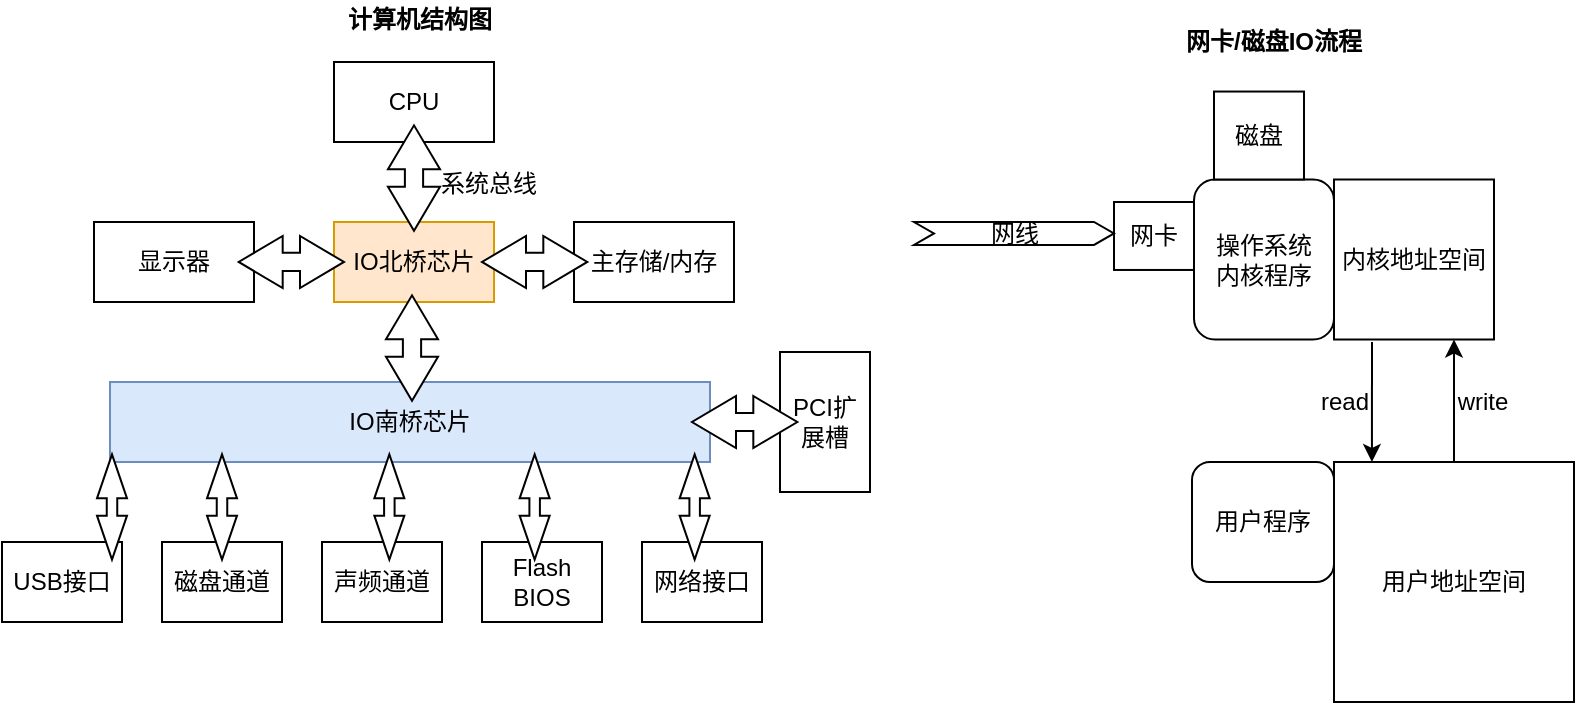<mxfile version="13.9.9" type="github">
  <diagram id="yQU9XVNkyh9_PEf1FD41" name="Page-1">
    <mxGraphModel dx="1422" dy="794" grid="1" gridSize="10" guides="1" tooltips="1" connect="1" arrows="1" fold="1" page="1" pageScale="1" pageWidth="827" pageHeight="1169" math="0" shadow="0">
      <root>
        <mxCell id="0" />
        <mxCell id="1" parent="0" />
        <mxCell id="0O0ggUQHUPl4NejqoUbk-1" value="IO北桥芯片" style="rounded=0;whiteSpace=wrap;html=1;fillColor=#ffe6cc;strokeColor=#d79b00;" parent="1" vertex="1">
          <mxGeometry x="191" y="120" width="80" height="40" as="geometry" />
        </mxCell>
        <mxCell id="0O0ggUQHUPl4NejqoUbk-2" value="CPU" style="rounded=0;whiteSpace=wrap;html=1;" parent="1" vertex="1">
          <mxGeometry x="191" y="40" width="80" height="40" as="geometry" />
        </mxCell>
        <mxCell id="0O0ggUQHUPl4NejqoUbk-3" value="显示器" style="rounded=0;whiteSpace=wrap;html=1;" parent="1" vertex="1">
          <mxGeometry x="71" y="120" width="80" height="40" as="geometry" />
        </mxCell>
        <mxCell id="0O0ggUQHUPl4NejqoUbk-4" value="主存储/内存" style="rounded=0;whiteSpace=wrap;html=1;" parent="1" vertex="1">
          <mxGeometry x="311" y="120" width="80" height="40" as="geometry" />
        </mxCell>
        <mxCell id="0O0ggUQHUPl4NejqoUbk-5" value="IO南桥芯片" style="rounded=0;whiteSpace=wrap;html=1;fillColor=#dae8fc;strokeColor=#6c8ebf;" parent="1" vertex="1">
          <mxGeometry x="79" y="200" width="300" height="40" as="geometry" />
        </mxCell>
        <mxCell id="0O0ggUQHUPl4NejqoUbk-6" value="USB接口" style="rounded=0;whiteSpace=wrap;html=1;" parent="1" vertex="1">
          <mxGeometry x="25" y="280" width="60" height="40" as="geometry" />
        </mxCell>
        <mxCell id="0O0ggUQHUPl4NejqoUbk-7" value="磁盘通道" style="rounded=0;whiteSpace=wrap;html=1;" parent="1" vertex="1">
          <mxGeometry x="105" y="280" width="60" height="40" as="geometry" />
        </mxCell>
        <mxCell id="0O0ggUQHUPl4NejqoUbk-8" value="声频通道" style="rounded=0;whiteSpace=wrap;html=1;" parent="1" vertex="1">
          <mxGeometry x="185" y="280" width="60" height="40" as="geometry" />
        </mxCell>
        <mxCell id="0O0ggUQHUPl4NejqoUbk-9" value="Flash BIOS" style="rounded=0;whiteSpace=wrap;html=1;" parent="1" vertex="1">
          <mxGeometry x="265" y="280" width="60" height="40" as="geometry" />
        </mxCell>
        <mxCell id="0O0ggUQHUPl4NejqoUbk-10" value="网络接口" style="rounded=0;whiteSpace=wrap;html=1;" parent="1" vertex="1">
          <mxGeometry x="345" y="280" width="60" height="40" as="geometry" />
        </mxCell>
        <mxCell id="0O0ggUQHUPl4NejqoUbk-11" value="PCI扩展槽" style="rounded=0;whiteSpace=wrap;html=1;" parent="1" vertex="1">
          <mxGeometry x="414" y="185" width="45" height="70" as="geometry" />
        </mxCell>
        <mxCell id="0O0ggUQHUPl4NejqoUbk-16" value="" style="html=1;shadow=0;dashed=0;align=center;verticalAlign=middle;shape=mxgraph.arrows2.twoWayArrow;dy=0.65;dx=22;rotation=90;" parent="1" vertex="1">
          <mxGeometry x="204.67" y="85" width="52.66" height="26.02" as="geometry" />
        </mxCell>
        <mxCell id="0O0ggUQHUPl4NejqoUbk-17" value="系统总线" style="text;html=1;strokeColor=none;fillColor=none;align=center;verticalAlign=middle;whiteSpace=wrap;rounded=0;" parent="1" vertex="1">
          <mxGeometry x="241" y="91.02" width="55" height="20" as="geometry" />
        </mxCell>
        <mxCell id="0O0ggUQHUPl4NejqoUbk-19" value="" style="html=1;shadow=0;dashed=0;align=center;verticalAlign=middle;shape=mxgraph.arrows2.twoWayArrow;dy=0.65;dx=22;rotation=90;" parent="1" vertex="1">
          <mxGeometry x="53.67" y="255" width="52.66" height="15" as="geometry" />
        </mxCell>
        <mxCell id="0O0ggUQHUPl4NejqoUbk-20" value="" style="html=1;shadow=0;dashed=0;align=center;verticalAlign=middle;shape=mxgraph.arrows2.twoWayArrow;dy=0.65;dx=22;rotation=90;" parent="1" vertex="1">
          <mxGeometry x="108.67" y="255" width="52.66" height="15" as="geometry" />
        </mxCell>
        <mxCell id="0O0ggUQHUPl4NejqoUbk-21" value="" style="html=1;shadow=0;dashed=0;align=center;verticalAlign=middle;shape=mxgraph.arrows2.twoWayArrow;dy=0.65;dx=22;rotation=90;" parent="1" vertex="1">
          <mxGeometry x="192.34" y="255" width="52.66" height="15" as="geometry" />
        </mxCell>
        <mxCell id="0O0ggUQHUPl4NejqoUbk-22" value="" style="html=1;shadow=0;dashed=0;align=center;verticalAlign=middle;shape=mxgraph.arrows2.twoWayArrow;dy=0.65;dx=22;rotation=90;" parent="1" vertex="1">
          <mxGeometry x="265" y="255" width="52.66" height="15" as="geometry" />
        </mxCell>
        <mxCell id="0O0ggUQHUPl4NejqoUbk-23" value="" style="html=1;shadow=0;dashed=0;align=center;verticalAlign=middle;shape=mxgraph.arrows2.twoWayArrow;dy=0.65;dx=22;rotation=90;" parent="1" vertex="1">
          <mxGeometry x="345" y="255" width="52.66" height="15" as="geometry" />
        </mxCell>
        <mxCell id="0O0ggUQHUPl4NejqoUbk-24" value="" style="html=1;shadow=0;dashed=0;align=center;verticalAlign=middle;shape=mxgraph.arrows2.twoWayArrow;dy=0.65;dx=22;rotation=90;" parent="1" vertex="1">
          <mxGeometry x="203.67" y="170" width="52.66" height="26.02" as="geometry" />
        </mxCell>
        <mxCell id="0O0ggUQHUPl4NejqoUbk-25" value="" style="html=1;shadow=0;dashed=0;align=center;verticalAlign=middle;shape=mxgraph.arrows2.twoWayArrow;dy=0.65;dx=22;rotation=0;" parent="1" vertex="1">
          <mxGeometry x="143.34" y="126.98" width="52.66" height="26.02" as="geometry" />
        </mxCell>
        <mxCell id="0O0ggUQHUPl4NejqoUbk-26" value="" style="html=1;shadow=0;dashed=0;align=center;verticalAlign=middle;shape=mxgraph.arrows2.twoWayArrow;dy=0.65;dx=22;rotation=0;" parent="1" vertex="1">
          <mxGeometry x="265" y="126.98" width="52.66" height="26.02" as="geometry" />
        </mxCell>
        <mxCell id="0O0ggUQHUPl4NejqoUbk-27" value="" style="html=1;shadow=0;dashed=0;align=center;verticalAlign=middle;shape=mxgraph.arrows2.twoWayArrow;dy=0.65;dx=22;rotation=0;" parent="1" vertex="1">
          <mxGeometry x="370" y="206.99" width="52.66" height="26.02" as="geometry" />
        </mxCell>
        <mxCell id="0O0ggUQHUPl4NejqoUbk-28" value="计算机结构图" style="text;html=1;strokeColor=none;fillColor=none;align=center;verticalAlign=middle;whiteSpace=wrap;rounded=0;fontStyle=1" parent="1" vertex="1">
          <mxGeometry x="177.33" y="9" width="113.67" height="20" as="geometry" />
        </mxCell>
        <mxCell id="0O0ggUQHUPl4NejqoUbk-29" value="网卡/磁盘IO流程" style="text;html=1;strokeColor=none;fillColor=none;align=center;verticalAlign=middle;whiteSpace=wrap;rounded=0;fontStyle=1" parent="1" vertex="1">
          <mxGeometry x="606" y="20" width="110" height="20" as="geometry" />
        </mxCell>
        <mxCell id="0O0ggUQHUPl4NejqoUbk-31" value="网卡" style="rounded=0;whiteSpace=wrap;html=1;" parent="1" vertex="1">
          <mxGeometry x="581" y="110" width="40" height="33.98" as="geometry" />
        </mxCell>
        <mxCell id="0O0ggUQHUPl4NejqoUbk-32" value="网线" style="html=1;shadow=0;dashed=0;align=center;verticalAlign=middle;shape=mxgraph.arrows2.arrow;dy=0;dx=10;notch=10;" parent="1" vertex="1">
          <mxGeometry x="481" y="120" width="100" height="11.48" as="geometry" />
        </mxCell>
        <mxCell id="0O0ggUQHUPl4NejqoUbk-34" value="内核地址空间" style="whiteSpace=wrap;html=1;aspect=fixed;" parent="1" vertex="1">
          <mxGeometry x="691" y="98.75" width="80" height="80" as="geometry" />
        </mxCell>
        <mxCell id="0O0ggUQHUPl4NejqoUbk-37" value="操作系统&lt;br&gt;内核程序" style="rounded=1;whiteSpace=wrap;html=1;" parent="1" vertex="1">
          <mxGeometry x="621" y="98.75" width="70" height="80" as="geometry" />
        </mxCell>
        <mxCell id="YSoHbs1g0Of7jDAoTYoA-1" value="磁盘" style="rounded=0;whiteSpace=wrap;html=1;" vertex="1" parent="1">
          <mxGeometry x="631" y="54.77" width="45" height="43.98" as="geometry" />
        </mxCell>
        <mxCell id="YSoHbs1g0Of7jDAoTYoA-2" value="用户程序" style="rounded=1;whiteSpace=wrap;html=1;" vertex="1" parent="1">
          <mxGeometry x="620" y="240" width="71" height="60" as="geometry" />
        </mxCell>
        <mxCell id="YSoHbs1g0Of7jDAoTYoA-3" value="用户地址空间" style="whiteSpace=wrap;html=1;aspect=fixed;" vertex="1" parent="1">
          <mxGeometry x="691" y="240" width="120" height="120" as="geometry" />
        </mxCell>
        <mxCell id="YSoHbs1g0Of7jDAoTYoA-6" value="" style="endArrow=classic;html=1;entryX=0.158;entryY=0;entryDx=0;entryDy=0;entryPerimeter=0;" edge="1" parent="1" target="YSoHbs1g0Of7jDAoTYoA-3">
          <mxGeometry width="50" height="50" relative="1" as="geometry">
            <mxPoint x="710" y="180" as="sourcePoint" />
            <mxPoint x="440" y="370" as="targetPoint" />
          </mxGeometry>
        </mxCell>
        <mxCell id="YSoHbs1g0Of7jDAoTYoA-7" value="read" style="text;html=1;align=center;verticalAlign=middle;resizable=0;points=[];autosize=1;" vertex="1" parent="1">
          <mxGeometry x="676" y="200" width="40" height="20" as="geometry" />
        </mxCell>
        <mxCell id="YSoHbs1g0Of7jDAoTYoA-8" value="" style="endArrow=classic;html=1;entryX=0.75;entryY=1;entryDx=0;entryDy=0;" edge="1" parent="1" source="YSoHbs1g0Of7jDAoTYoA-3" target="0O0ggUQHUPl4NejqoUbk-34">
          <mxGeometry width="50" height="50" relative="1" as="geometry">
            <mxPoint x="390" y="420" as="sourcePoint" />
            <mxPoint x="440" y="370" as="targetPoint" />
          </mxGeometry>
        </mxCell>
        <mxCell id="YSoHbs1g0Of7jDAoTYoA-9" value="write" style="text;html=1;align=center;verticalAlign=middle;resizable=0;points=[];autosize=1;" vertex="1" parent="1">
          <mxGeometry x="745" y="200" width="40" height="20" as="geometry" />
        </mxCell>
      </root>
    </mxGraphModel>
  </diagram>
</mxfile>
